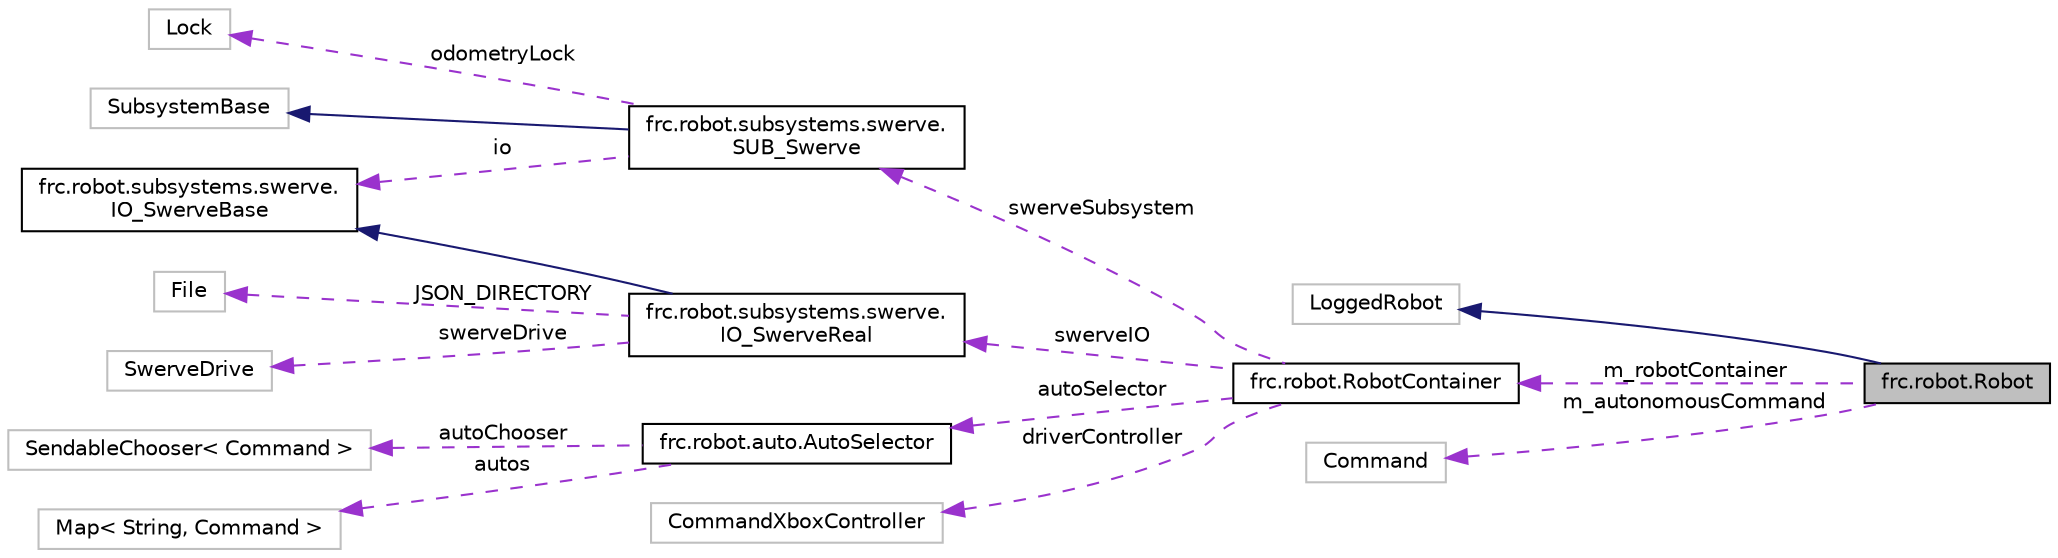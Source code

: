 digraph "frc.robot.Robot"
{
 // LATEX_PDF_SIZE
  edge [fontname="Helvetica",fontsize="10",labelfontname="Helvetica",labelfontsize="10"];
  node [fontname="Helvetica",fontsize="10",shape=record];
  rankdir="LR";
  Node1 [label="frc.robot.Robot",height=0.2,width=0.4,color="black", fillcolor="grey75", style="filled", fontcolor="black",tooltip=" "];
  Node2 -> Node1 [dir="back",color="midnightblue",fontsize="10",style="solid",fontname="Helvetica"];
  Node2 [label="LoggedRobot",height=0.2,width=0.4,color="grey75", fillcolor="white", style="filled",tooltip=" "];
  Node3 -> Node1 [dir="back",color="darkorchid3",fontsize="10",style="dashed",label=" m_robotContainer" ,fontname="Helvetica"];
  Node3 [label="frc.robot.RobotContainer",height=0.2,width=0.4,color="black", fillcolor="white", style="filled",URL="$classfrc_1_1robot_1_1_robot_container.html",tooltip=" "];
  Node4 -> Node3 [dir="back",color="darkorchid3",fontsize="10",style="dashed",label=" swerveSubsystem" ,fontname="Helvetica"];
  Node4 [label="frc.robot.subsystems.swerve.\lSUB_Swerve",height=0.2,width=0.4,color="black", fillcolor="white", style="filled",URL="$classfrc_1_1robot_1_1subsystems_1_1swerve_1_1_s_u_b___swerve.html",tooltip=" "];
  Node5 -> Node4 [dir="back",color="midnightblue",fontsize="10",style="solid",fontname="Helvetica"];
  Node5 [label="SubsystemBase",height=0.2,width=0.4,color="grey75", fillcolor="white", style="filled",tooltip=" "];
  Node6 -> Node4 [dir="back",color="darkorchid3",fontsize="10",style="dashed",label=" io" ,fontname="Helvetica"];
  Node6 [label="frc.robot.subsystems.swerve.\lIO_SwerveBase",height=0.2,width=0.4,color="black", fillcolor="white", style="filled",URL="$interfacefrc_1_1robot_1_1subsystems_1_1swerve_1_1_i_o___swerve_base.html",tooltip=" "];
  Node7 -> Node4 [dir="back",color="darkorchid3",fontsize="10",style="dashed",label=" odometryLock" ,fontname="Helvetica"];
  Node7 [label="Lock",height=0.2,width=0.4,color="grey75", fillcolor="white", style="filled",tooltip=" "];
  Node8 -> Node3 [dir="back",color="darkorchid3",fontsize="10",style="dashed",label=" swerveIO" ,fontname="Helvetica"];
  Node8 [label="frc.robot.subsystems.swerve.\lIO_SwerveReal",height=0.2,width=0.4,color="black", fillcolor="white", style="filled",URL="$classfrc_1_1robot_1_1subsystems_1_1swerve_1_1_i_o___swerve_real.html",tooltip=" "];
  Node6 -> Node8 [dir="back",color="midnightblue",fontsize="10",style="solid",fontname="Helvetica"];
  Node9 -> Node8 [dir="back",color="darkorchid3",fontsize="10",style="dashed",label=" swerveDrive" ,fontname="Helvetica"];
  Node9 [label="SwerveDrive",height=0.2,width=0.4,color="grey75", fillcolor="white", style="filled",tooltip=" "];
  Node10 -> Node8 [dir="back",color="darkorchid3",fontsize="10",style="dashed",label=" JSON_DIRECTORY" ,fontname="Helvetica"];
  Node10 [label="File",height=0.2,width=0.4,color="grey75", fillcolor="white", style="filled",tooltip=" "];
  Node11 -> Node3 [dir="back",color="darkorchid3",fontsize="10",style="dashed",label=" autoSelector" ,fontname="Helvetica"];
  Node11 [label="frc.robot.auto.AutoSelector",height=0.2,width=0.4,color="black", fillcolor="white", style="filled",URL="$classfrc_1_1robot_1_1auto_1_1_auto_selector.html",tooltip=" "];
  Node12 -> Node11 [dir="back",color="darkorchid3",fontsize="10",style="dashed",label=" autoChooser" ,fontname="Helvetica"];
  Node12 [label="SendableChooser\< Command \>",height=0.2,width=0.4,color="grey75", fillcolor="white", style="filled",tooltip=" "];
  Node13 -> Node11 [dir="back",color="darkorchid3",fontsize="10",style="dashed",label=" autos" ,fontname="Helvetica"];
  Node13 [label="Map\< String, Command \>",height=0.2,width=0.4,color="grey75", fillcolor="white", style="filled",tooltip=" "];
  Node14 -> Node3 [dir="back",color="darkorchid3",fontsize="10",style="dashed",label=" driverController" ,fontname="Helvetica"];
  Node14 [label="CommandXboxController",height=0.2,width=0.4,color="grey75", fillcolor="white", style="filled",tooltip=" "];
  Node15 -> Node1 [dir="back",color="darkorchid3",fontsize="10",style="dashed",label=" m_autonomousCommand" ,fontname="Helvetica"];
  Node15 [label="Command",height=0.2,width=0.4,color="grey75", fillcolor="white", style="filled",tooltip=" "];
}
